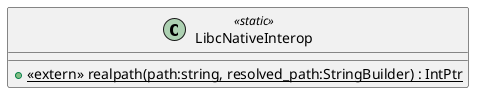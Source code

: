 @startuml
class LibcNativeInterop <<static>> {
    + {static} <<extern>> realpath(path:string, resolved_path:StringBuilder) : IntPtr
}
@enduml
